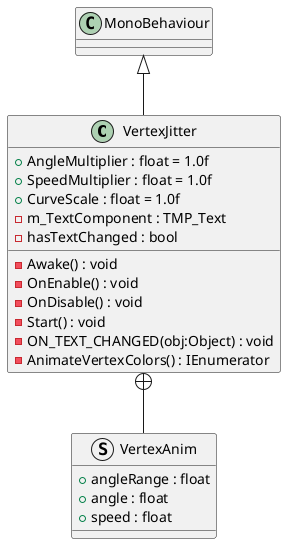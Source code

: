 @startuml
class VertexJitter {
    + AngleMultiplier : float = 1.0f
    + SpeedMultiplier : float = 1.0f
    + CurveScale : float = 1.0f
    - m_TextComponent : TMP_Text
    - hasTextChanged : bool
    - Awake() : void
    - OnEnable() : void
    - OnDisable() : void
    - Start() : void
    - ON_TEXT_CHANGED(obj:Object) : void
    - AnimateVertexColors() : IEnumerator
}
struct VertexAnim {
    + angleRange : float
    + angle : float
    + speed : float
}
MonoBehaviour <|-- VertexJitter
VertexJitter +-- VertexAnim
@enduml
